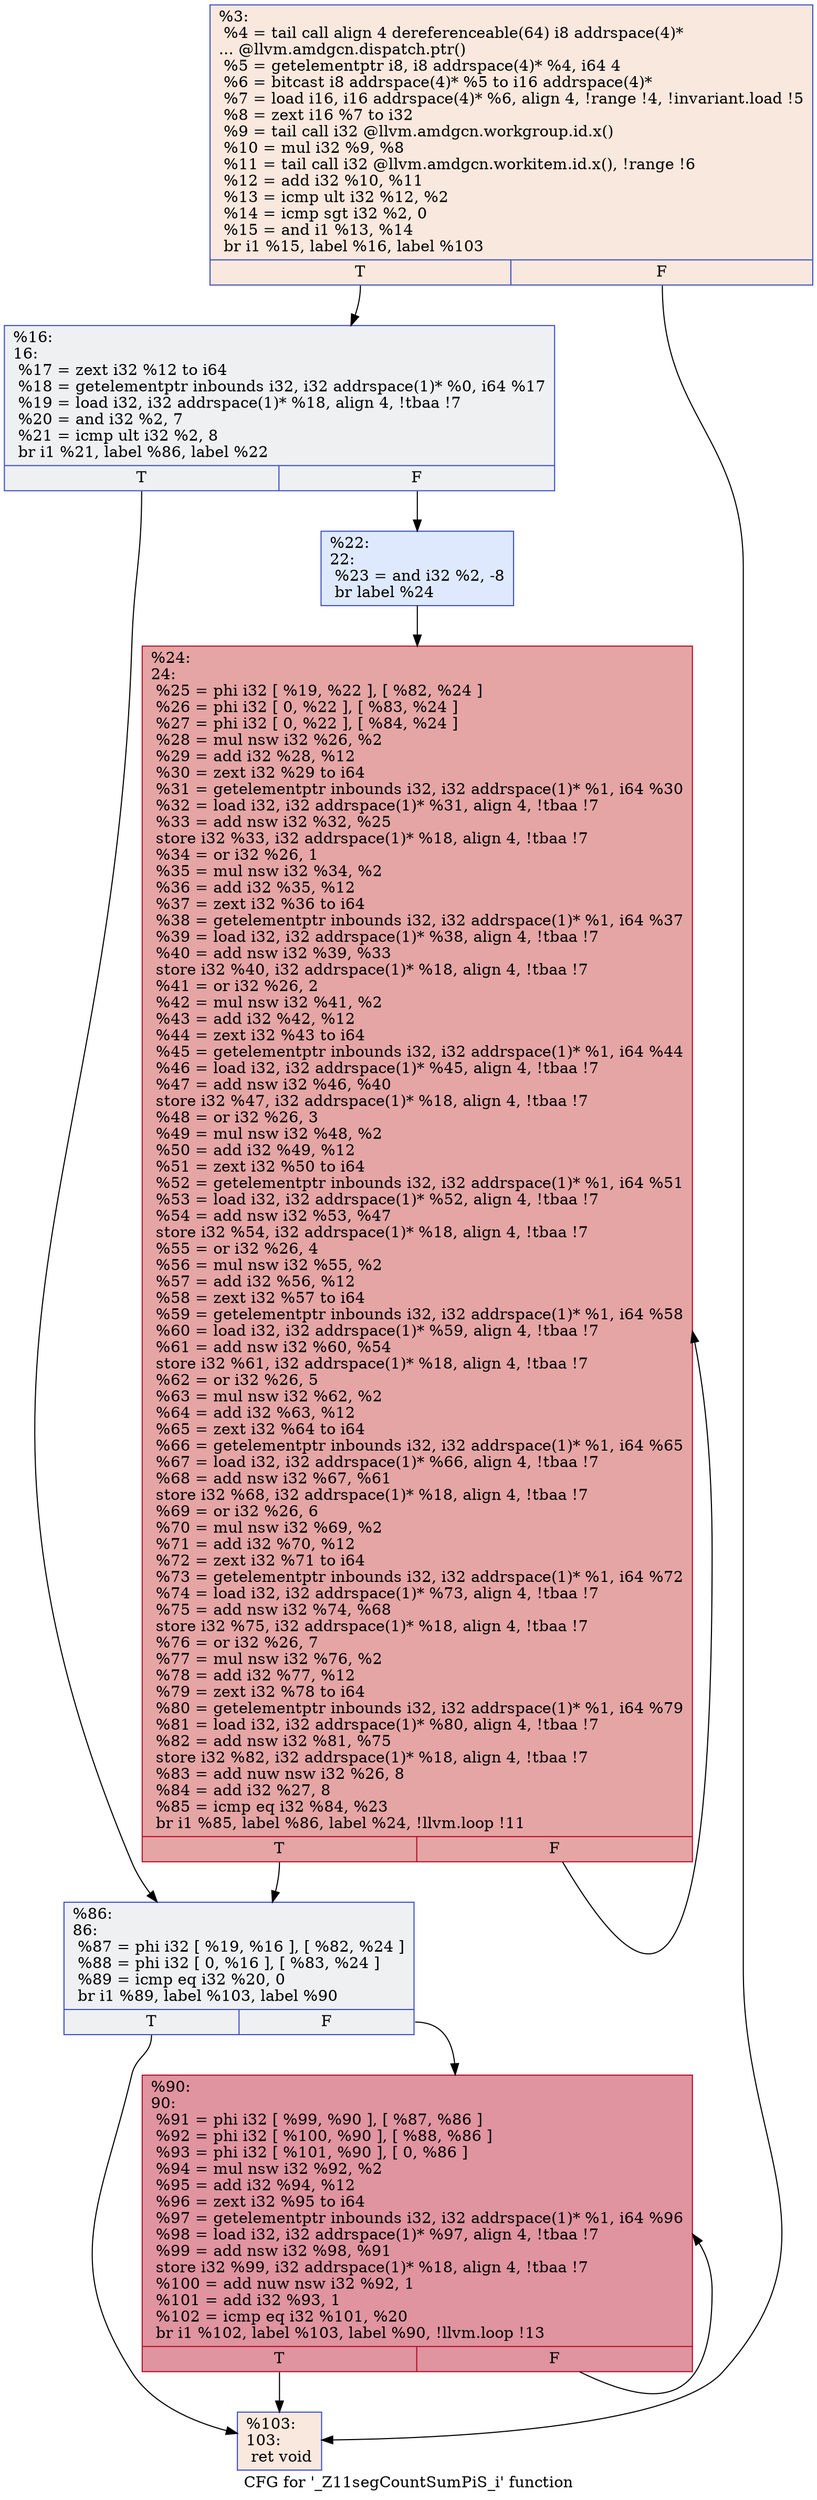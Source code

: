 digraph "CFG for '_Z11segCountSumPiS_i' function" {
	label="CFG for '_Z11segCountSumPiS_i' function";

	Node0x56f3ee0 [shape=record,color="#3d50c3ff", style=filled, fillcolor="#f2cab570",label="{%3:\l  %4 = tail call align 4 dereferenceable(64) i8 addrspace(4)*\l... @llvm.amdgcn.dispatch.ptr()\l  %5 = getelementptr i8, i8 addrspace(4)* %4, i64 4\l  %6 = bitcast i8 addrspace(4)* %5 to i16 addrspace(4)*\l  %7 = load i16, i16 addrspace(4)* %6, align 4, !range !4, !invariant.load !5\l  %8 = zext i16 %7 to i32\l  %9 = tail call i32 @llvm.amdgcn.workgroup.id.x()\l  %10 = mul i32 %9, %8\l  %11 = tail call i32 @llvm.amdgcn.workitem.id.x(), !range !6\l  %12 = add i32 %10, %11\l  %13 = icmp ult i32 %12, %2\l  %14 = icmp sgt i32 %2, 0\l  %15 = and i1 %13, %14\l  br i1 %15, label %16, label %103\l|{<s0>T|<s1>F}}"];
	Node0x56f3ee0:s0 -> Node0x56f5f00;
	Node0x56f3ee0:s1 -> Node0x56f5f90;
	Node0x56f5f00 [shape=record,color="#3d50c3ff", style=filled, fillcolor="#d9dce170",label="{%16:\l16:                                               \l  %17 = zext i32 %12 to i64\l  %18 = getelementptr inbounds i32, i32 addrspace(1)* %0, i64 %17\l  %19 = load i32, i32 addrspace(1)* %18, align 4, !tbaa !7\l  %20 = and i32 %2, 7\l  %21 = icmp ult i32 %2, 8\l  br i1 %21, label %86, label %22\l|{<s0>T|<s1>F}}"];
	Node0x56f5f00:s0 -> Node0x56f6570;
	Node0x56f5f00:s1 -> Node0x56f6600;
	Node0x56f6600 [shape=record,color="#3d50c3ff", style=filled, fillcolor="#b5cdfa70",label="{%22:\l22:                                               \l  %23 = and i32 %2, -8\l  br label %24\l}"];
	Node0x56f6600 -> Node0x56f6800;
	Node0x56f6800 [shape=record,color="#b70d28ff", style=filled, fillcolor="#c5333470",label="{%24:\l24:                                               \l  %25 = phi i32 [ %19, %22 ], [ %82, %24 ]\l  %26 = phi i32 [ 0, %22 ], [ %83, %24 ]\l  %27 = phi i32 [ 0, %22 ], [ %84, %24 ]\l  %28 = mul nsw i32 %26, %2\l  %29 = add i32 %28, %12\l  %30 = zext i32 %29 to i64\l  %31 = getelementptr inbounds i32, i32 addrspace(1)* %1, i64 %30\l  %32 = load i32, i32 addrspace(1)* %31, align 4, !tbaa !7\l  %33 = add nsw i32 %32, %25\l  store i32 %33, i32 addrspace(1)* %18, align 4, !tbaa !7\l  %34 = or i32 %26, 1\l  %35 = mul nsw i32 %34, %2\l  %36 = add i32 %35, %12\l  %37 = zext i32 %36 to i64\l  %38 = getelementptr inbounds i32, i32 addrspace(1)* %1, i64 %37\l  %39 = load i32, i32 addrspace(1)* %38, align 4, !tbaa !7\l  %40 = add nsw i32 %39, %33\l  store i32 %40, i32 addrspace(1)* %18, align 4, !tbaa !7\l  %41 = or i32 %26, 2\l  %42 = mul nsw i32 %41, %2\l  %43 = add i32 %42, %12\l  %44 = zext i32 %43 to i64\l  %45 = getelementptr inbounds i32, i32 addrspace(1)* %1, i64 %44\l  %46 = load i32, i32 addrspace(1)* %45, align 4, !tbaa !7\l  %47 = add nsw i32 %46, %40\l  store i32 %47, i32 addrspace(1)* %18, align 4, !tbaa !7\l  %48 = or i32 %26, 3\l  %49 = mul nsw i32 %48, %2\l  %50 = add i32 %49, %12\l  %51 = zext i32 %50 to i64\l  %52 = getelementptr inbounds i32, i32 addrspace(1)* %1, i64 %51\l  %53 = load i32, i32 addrspace(1)* %52, align 4, !tbaa !7\l  %54 = add nsw i32 %53, %47\l  store i32 %54, i32 addrspace(1)* %18, align 4, !tbaa !7\l  %55 = or i32 %26, 4\l  %56 = mul nsw i32 %55, %2\l  %57 = add i32 %56, %12\l  %58 = zext i32 %57 to i64\l  %59 = getelementptr inbounds i32, i32 addrspace(1)* %1, i64 %58\l  %60 = load i32, i32 addrspace(1)* %59, align 4, !tbaa !7\l  %61 = add nsw i32 %60, %54\l  store i32 %61, i32 addrspace(1)* %18, align 4, !tbaa !7\l  %62 = or i32 %26, 5\l  %63 = mul nsw i32 %62, %2\l  %64 = add i32 %63, %12\l  %65 = zext i32 %64 to i64\l  %66 = getelementptr inbounds i32, i32 addrspace(1)* %1, i64 %65\l  %67 = load i32, i32 addrspace(1)* %66, align 4, !tbaa !7\l  %68 = add nsw i32 %67, %61\l  store i32 %68, i32 addrspace(1)* %18, align 4, !tbaa !7\l  %69 = or i32 %26, 6\l  %70 = mul nsw i32 %69, %2\l  %71 = add i32 %70, %12\l  %72 = zext i32 %71 to i64\l  %73 = getelementptr inbounds i32, i32 addrspace(1)* %1, i64 %72\l  %74 = load i32, i32 addrspace(1)* %73, align 4, !tbaa !7\l  %75 = add nsw i32 %74, %68\l  store i32 %75, i32 addrspace(1)* %18, align 4, !tbaa !7\l  %76 = or i32 %26, 7\l  %77 = mul nsw i32 %76, %2\l  %78 = add i32 %77, %12\l  %79 = zext i32 %78 to i64\l  %80 = getelementptr inbounds i32, i32 addrspace(1)* %1, i64 %79\l  %81 = load i32, i32 addrspace(1)* %80, align 4, !tbaa !7\l  %82 = add nsw i32 %81, %75\l  store i32 %82, i32 addrspace(1)* %18, align 4, !tbaa !7\l  %83 = add nuw nsw i32 %26, 8\l  %84 = add i32 %27, 8\l  %85 = icmp eq i32 %84, %23\l  br i1 %85, label %86, label %24, !llvm.loop !11\l|{<s0>T|<s1>F}}"];
	Node0x56f6800:s0 -> Node0x56f6570;
	Node0x56f6800:s1 -> Node0x56f6800;
	Node0x56f6570 [shape=record,color="#3d50c3ff", style=filled, fillcolor="#d9dce170",label="{%86:\l86:                                               \l  %87 = phi i32 [ %19, %16 ], [ %82, %24 ]\l  %88 = phi i32 [ 0, %16 ], [ %83, %24 ]\l  %89 = icmp eq i32 %20, 0\l  br i1 %89, label %103, label %90\l|{<s0>T|<s1>F}}"];
	Node0x56f6570:s0 -> Node0x56f5f90;
	Node0x56f6570:s1 -> Node0x56f9d50;
	Node0x56f9d50 [shape=record,color="#b70d28ff", style=filled, fillcolor="#b70d2870",label="{%90:\l90:                                               \l  %91 = phi i32 [ %99, %90 ], [ %87, %86 ]\l  %92 = phi i32 [ %100, %90 ], [ %88, %86 ]\l  %93 = phi i32 [ %101, %90 ], [ 0, %86 ]\l  %94 = mul nsw i32 %92, %2\l  %95 = add i32 %94, %12\l  %96 = zext i32 %95 to i64\l  %97 = getelementptr inbounds i32, i32 addrspace(1)* %1, i64 %96\l  %98 = load i32, i32 addrspace(1)* %97, align 4, !tbaa !7\l  %99 = add nsw i32 %98, %91\l  store i32 %99, i32 addrspace(1)* %18, align 4, !tbaa !7\l  %100 = add nuw nsw i32 %92, 1\l  %101 = add i32 %93, 1\l  %102 = icmp eq i32 %101, %20\l  br i1 %102, label %103, label %90, !llvm.loop !13\l|{<s0>T|<s1>F}}"];
	Node0x56f9d50:s0 -> Node0x56f5f90;
	Node0x56f9d50:s1 -> Node0x56f9d50;
	Node0x56f5f90 [shape=record,color="#3d50c3ff", style=filled, fillcolor="#f2cab570",label="{%103:\l103:                                              \l  ret void\l}"];
}
